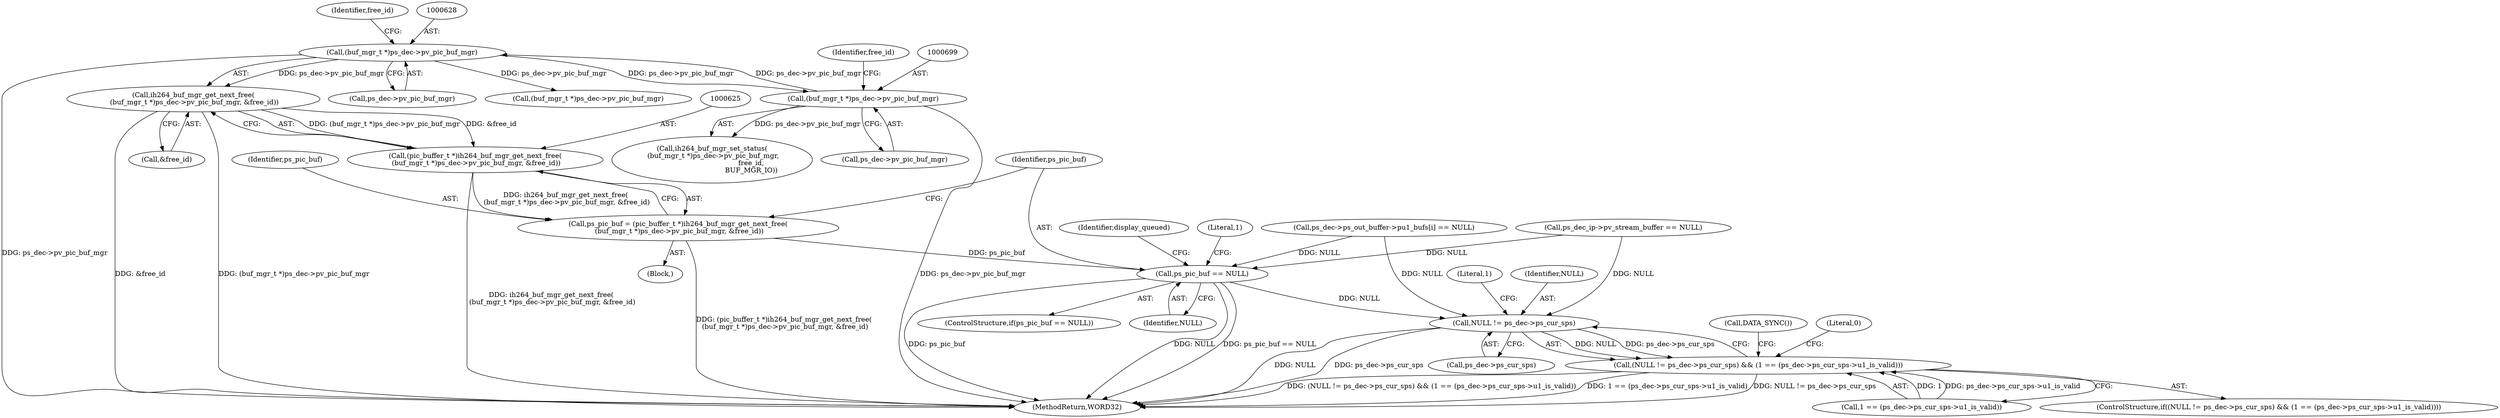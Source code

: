 digraph "0_Android_494561291a503840f385fbcd11d9bc5f4dc502b8@API" {
"1000626" [label="(Call,ih264_buf_mgr_get_next_free(\n (buf_mgr_t *)ps_dec->pv_pic_buf_mgr, &free_id))"];
"1000627" [label="(Call,(buf_mgr_t *)ps_dec->pv_pic_buf_mgr)"];
"1000698" [label="(Call,(buf_mgr_t *)ps_dec->pv_pic_buf_mgr)"];
"1000624" [label="(Call,(pic_buffer_t *)ih264_buf_mgr_get_next_free(\n (buf_mgr_t *)ps_dec->pv_pic_buf_mgr, &free_id))"];
"1000622" [label="(Call,ps_pic_buf = (pic_buffer_t *)ih264_buf_mgr_get_next_free(\n (buf_mgr_t *)ps_dec->pv_pic_buf_mgr, &free_id))"];
"1000635" [label="(Call,ps_pic_buf == NULL)"];
"1002143" [label="(Call,NULL != ps_dec->ps_cur_sps)"];
"1002142" [label="(Call,(NULL != ps_dec->ps_cur_sps) && (1 == (ps_dec->ps_cur_sps->u1_is_valid)))"];
"1002141" [label="(ControlStructure,if((NULL != ps_dec->ps_cur_sps) && (1 == (ps_dec->ps_cur_sps->u1_is_valid))))"];
"1002142" [label="(Call,(NULL != ps_dec->ps_cur_sps) && (1 == (ps_dec->ps_cur_sps->u1_is_valid)))"];
"1000629" [label="(Call,ps_dec->pv_pic_buf_mgr)"];
"1000267" [label="(Call,ps_dec_ip->pv_stream_buffer == NULL)"];
"1000636" [label="(Identifier,ps_pic_buf)"];
"1000703" [label="(Identifier,free_id)"];
"1000626" [label="(Call,ih264_buf_mgr_get_next_free(\n (buf_mgr_t *)ps_dec->pv_pic_buf_mgr, &free_id))"];
"1000627" [label="(Call,(buf_mgr_t *)ps_dec->pv_pic_buf_mgr)"];
"1000623" [label="(Identifier,ps_pic_buf)"];
"1002185" [label="(MethodReturn,WORD32)"];
"1000642" [label="(Identifier,display_queued)"];
"1000632" [label="(Call,&free_id)"];
"1000708" [label="(Call,(buf_mgr_t *)ps_dec->pv_pic_buf_mgr)"];
"1002145" [label="(Call,ps_dec->ps_cur_sps)"];
"1002177" [label="(Call,DATA_SYNC())"];
"1000622" [label="(Call,ps_pic_buf = (pic_buffer_t *)ih264_buf_mgr_get_next_free(\n (buf_mgr_t *)ps_dec->pv_pic_buf_mgr, &free_id))"];
"1000418" [label="(Call,ps_dec->ps_out_buffer->pu1_bufs[i] == NULL)"];
"1000620" [label="(Block,)"];
"1000690" [label="(Literal,1)"];
"1002159" [label="(Literal,0)"];
"1002143" [label="(Call,NULL != ps_dec->ps_cur_sps)"];
"1002148" [label="(Call,1 == (ps_dec->ps_cur_sps->u1_is_valid))"];
"1000624" [label="(Call,(pic_buffer_t *)ih264_buf_mgr_get_next_free(\n (buf_mgr_t *)ps_dec->pv_pic_buf_mgr, &free_id))"];
"1000698" [label="(Call,(buf_mgr_t *)ps_dec->pv_pic_buf_mgr)"];
"1000635" [label="(Call,ps_pic_buf == NULL)"];
"1000633" [label="(Identifier,free_id)"];
"1000634" [label="(ControlStructure,if(ps_pic_buf == NULL))"];
"1000637" [label="(Identifier,NULL)"];
"1002149" [label="(Literal,1)"];
"1000697" [label="(Call,ih264_buf_mgr_set_status(\n (buf_mgr_t *)ps_dec->pv_pic_buf_mgr,\n                                    free_id,\n                                    BUF_MGR_IO))"];
"1002144" [label="(Identifier,NULL)"];
"1000700" [label="(Call,ps_dec->pv_pic_buf_mgr)"];
"1000626" -> "1000624"  [label="AST: "];
"1000626" -> "1000632"  [label="CFG: "];
"1000627" -> "1000626"  [label="AST: "];
"1000632" -> "1000626"  [label="AST: "];
"1000624" -> "1000626"  [label="CFG: "];
"1000626" -> "1002185"  [label="DDG: &free_id"];
"1000626" -> "1002185"  [label="DDG: (buf_mgr_t *)ps_dec->pv_pic_buf_mgr"];
"1000626" -> "1000624"  [label="DDG: (buf_mgr_t *)ps_dec->pv_pic_buf_mgr"];
"1000626" -> "1000624"  [label="DDG: &free_id"];
"1000627" -> "1000626"  [label="DDG: ps_dec->pv_pic_buf_mgr"];
"1000627" -> "1000629"  [label="CFG: "];
"1000628" -> "1000627"  [label="AST: "];
"1000629" -> "1000627"  [label="AST: "];
"1000633" -> "1000627"  [label="CFG: "];
"1000627" -> "1002185"  [label="DDG: ps_dec->pv_pic_buf_mgr"];
"1000698" -> "1000627"  [label="DDG: ps_dec->pv_pic_buf_mgr"];
"1000627" -> "1000698"  [label="DDG: ps_dec->pv_pic_buf_mgr"];
"1000627" -> "1000708"  [label="DDG: ps_dec->pv_pic_buf_mgr"];
"1000698" -> "1000697"  [label="AST: "];
"1000698" -> "1000700"  [label="CFG: "];
"1000699" -> "1000698"  [label="AST: "];
"1000700" -> "1000698"  [label="AST: "];
"1000703" -> "1000698"  [label="CFG: "];
"1000698" -> "1002185"  [label="DDG: ps_dec->pv_pic_buf_mgr"];
"1000698" -> "1000697"  [label="DDG: ps_dec->pv_pic_buf_mgr"];
"1000624" -> "1000622"  [label="AST: "];
"1000625" -> "1000624"  [label="AST: "];
"1000622" -> "1000624"  [label="CFG: "];
"1000624" -> "1002185"  [label="DDG: ih264_buf_mgr_get_next_free(\n (buf_mgr_t *)ps_dec->pv_pic_buf_mgr, &free_id)"];
"1000624" -> "1000622"  [label="DDG: ih264_buf_mgr_get_next_free(\n (buf_mgr_t *)ps_dec->pv_pic_buf_mgr, &free_id)"];
"1000622" -> "1000620"  [label="AST: "];
"1000623" -> "1000622"  [label="AST: "];
"1000636" -> "1000622"  [label="CFG: "];
"1000622" -> "1002185"  [label="DDG: (pic_buffer_t *)ih264_buf_mgr_get_next_free(\n (buf_mgr_t *)ps_dec->pv_pic_buf_mgr, &free_id)"];
"1000622" -> "1000635"  [label="DDG: ps_pic_buf"];
"1000635" -> "1000634"  [label="AST: "];
"1000635" -> "1000637"  [label="CFG: "];
"1000636" -> "1000635"  [label="AST: "];
"1000637" -> "1000635"  [label="AST: "];
"1000642" -> "1000635"  [label="CFG: "];
"1000690" -> "1000635"  [label="CFG: "];
"1000635" -> "1002185"  [label="DDG: NULL"];
"1000635" -> "1002185"  [label="DDG: ps_pic_buf == NULL"];
"1000635" -> "1002185"  [label="DDG: ps_pic_buf"];
"1000418" -> "1000635"  [label="DDG: NULL"];
"1000267" -> "1000635"  [label="DDG: NULL"];
"1000635" -> "1002143"  [label="DDG: NULL"];
"1002143" -> "1002142"  [label="AST: "];
"1002143" -> "1002145"  [label="CFG: "];
"1002144" -> "1002143"  [label="AST: "];
"1002145" -> "1002143"  [label="AST: "];
"1002149" -> "1002143"  [label="CFG: "];
"1002142" -> "1002143"  [label="CFG: "];
"1002143" -> "1002185"  [label="DDG: NULL"];
"1002143" -> "1002185"  [label="DDG: ps_dec->ps_cur_sps"];
"1002143" -> "1002142"  [label="DDG: NULL"];
"1002143" -> "1002142"  [label="DDG: ps_dec->ps_cur_sps"];
"1000418" -> "1002143"  [label="DDG: NULL"];
"1000267" -> "1002143"  [label="DDG: NULL"];
"1002142" -> "1002141"  [label="AST: "];
"1002142" -> "1002148"  [label="CFG: "];
"1002148" -> "1002142"  [label="AST: "];
"1002159" -> "1002142"  [label="CFG: "];
"1002177" -> "1002142"  [label="CFG: "];
"1002142" -> "1002185"  [label="DDG: (NULL != ps_dec->ps_cur_sps) && (1 == (ps_dec->ps_cur_sps->u1_is_valid))"];
"1002142" -> "1002185"  [label="DDG: 1 == (ps_dec->ps_cur_sps->u1_is_valid)"];
"1002142" -> "1002185"  [label="DDG: NULL != ps_dec->ps_cur_sps"];
"1002148" -> "1002142"  [label="DDG: 1"];
"1002148" -> "1002142"  [label="DDG: ps_dec->ps_cur_sps->u1_is_valid"];
}
